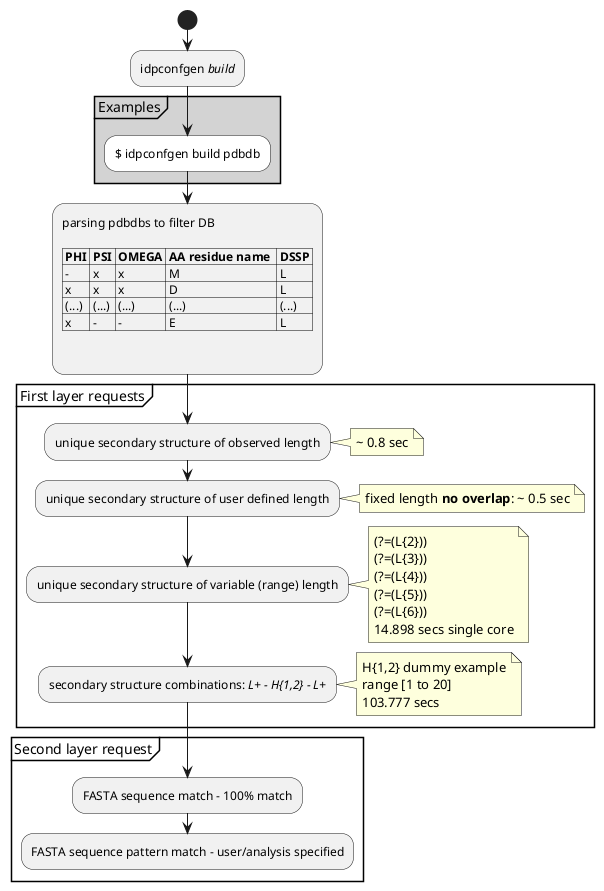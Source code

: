 @startuml

start

:idpconfgen //build//;

partition #LIGHTGREY Examples {
    #WHITE:$ idpconfgen build pdbdb;
    }

:parsing pdbdbs to filter DB

|= PHI |= PSI |= OMEGA |= AA residue name  |= DSSP |
| - | x | x | M | L |
| x | x | x | D | L |
| (...) | (...) | (...)  | (...) | (...) |
| x | - | - | E | L |

;


partition "First layer requests" {
    :unique secondary structure of observed length;
    note right
        ~ 0.8 sec
    end note
    :unique secondary structure of user defined length;
    note right
        fixed length **no overlap**: ~ 0.5 sec
    end note
    :unique secondary structure of variable (range) length;
    note right
        (?=(L{2}))
        (?=(L{3}))
        (?=(L{4}))
        (?=(L{5}))
        (?=(L{6}))
        14.898 secs single core
    end note
    :secondary structure combinations: //L+ - H{1,2} - L+//;
    note right
        H{1,2} dummy example
        range [1 to 20]
        103.777 secs
    end note
    }

partition "Second layer request" {
    :FASTA sequence match - 100% match;
    :FASTA sequence pattern match - user/analysis specified;
    }

@enduml
